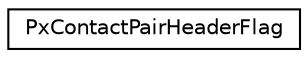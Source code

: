 digraph "Graphical Class Hierarchy"
{
  edge [fontname="Helvetica",fontsize="10",labelfontname="Helvetica",labelfontsize="10"];
  node [fontname="Helvetica",fontsize="10",shape=record];
  rankdir="LR";
  Node0 [label="PxContactPairHeaderFlag",height=0.2,width=0.4,color="black", fillcolor="white", style="filled",URL="$structPxContactPairHeaderFlag.html",tooltip="Collection of flags providing information on contact report pairs. "];
}
